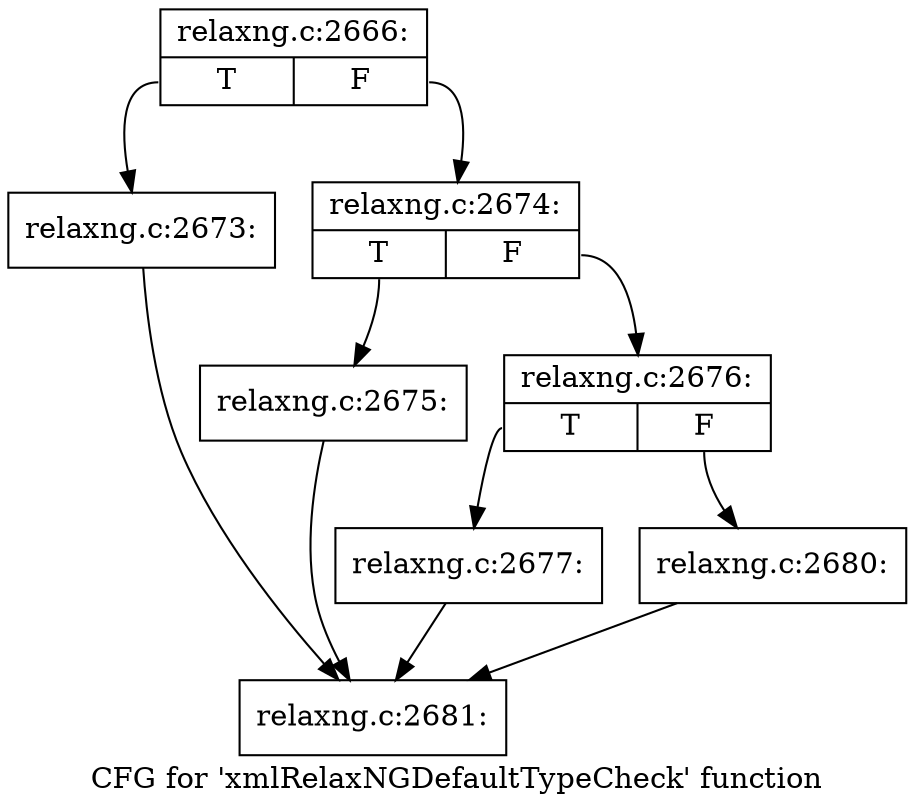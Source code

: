 digraph "CFG for 'xmlRelaxNGDefaultTypeCheck' function" {
	label="CFG for 'xmlRelaxNGDefaultTypeCheck' function";

	Node0x555e9c2cdc30 [shape=record,label="{relaxng.c:2666:|{<s0>T|<s1>F}}"];
	Node0x555e9c2cdc30:s0 -> Node0x555e9c1d2bd0;
	Node0x555e9c2cdc30:s1 -> Node0x555e9c1d2c20;
	Node0x555e9c1d2bd0 [shape=record,label="{relaxng.c:2673:}"];
	Node0x555e9c1d2bd0 -> Node0x555e9c1d18f0;
	Node0x555e9c1d2c20 [shape=record,label="{relaxng.c:2674:|{<s0>T|<s1>F}}"];
	Node0x555e9c1d2c20:s0 -> Node0x555e9c1d30e0;
	Node0x555e9c1d2c20:s1 -> Node0x555e9c1d3130;
	Node0x555e9c1d30e0 [shape=record,label="{relaxng.c:2675:}"];
	Node0x555e9c1d30e0 -> Node0x555e9c1d18f0;
	Node0x555e9c1d3130 [shape=record,label="{relaxng.c:2676:|{<s0>T|<s1>F}}"];
	Node0x555e9c1d3130:s0 -> Node0x555e9c1d3620;
	Node0x555e9c1d3130:s1 -> Node0x555e9c1d3670;
	Node0x555e9c1d3620 [shape=record,label="{relaxng.c:2677:}"];
	Node0x555e9c1d3620 -> Node0x555e9c1d18f0;
	Node0x555e9c1d3670 [shape=record,label="{relaxng.c:2680:}"];
	Node0x555e9c1d3670 -> Node0x555e9c1d18f0;
	Node0x555e9c1d18f0 [shape=record,label="{relaxng.c:2681:}"];
}
